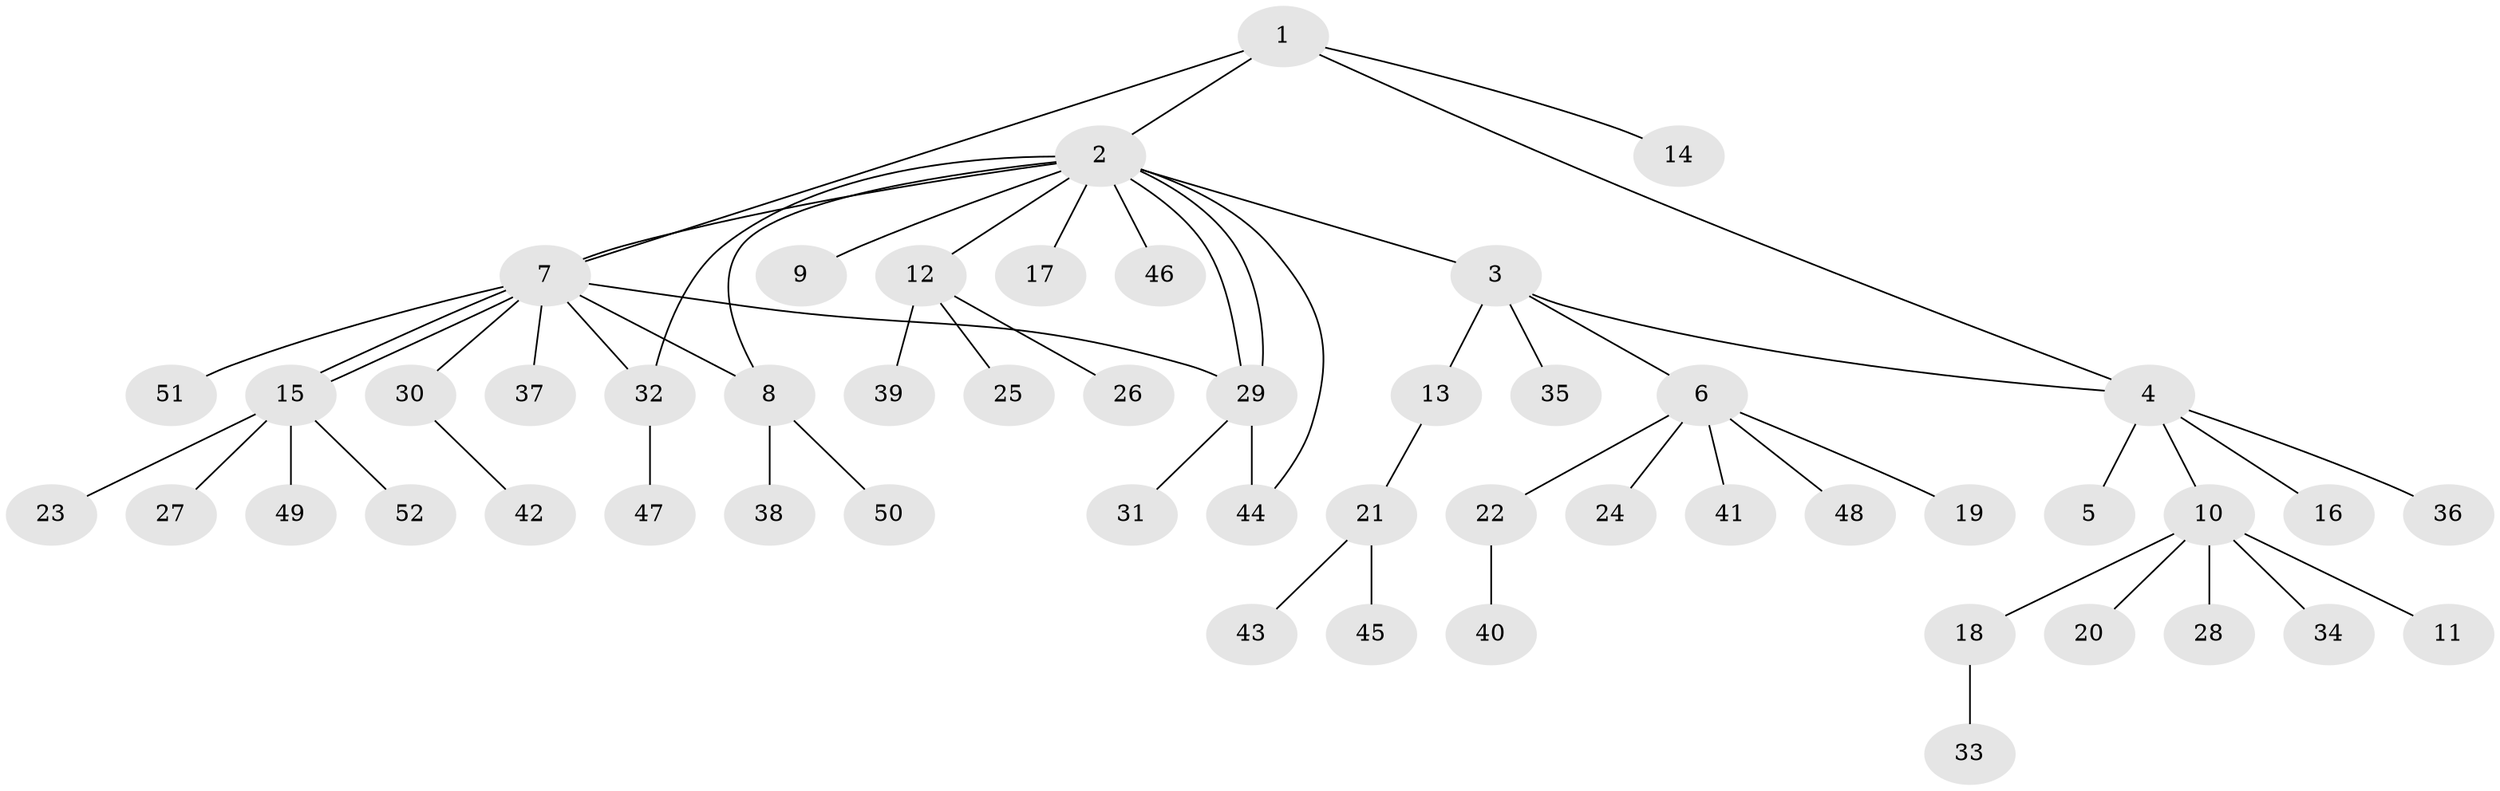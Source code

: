 // coarse degree distribution, {5: 0.0625, 1: 0.5625, 2: 0.15625, 4: 0.09375, 3: 0.0625, 8: 0.0625}
// Generated by graph-tools (version 1.1) at 2025/36/03/04/25 23:36:39]
// undirected, 52 vertices, 59 edges
graph export_dot {
  node [color=gray90,style=filled];
  1;
  2;
  3;
  4;
  5;
  6;
  7;
  8;
  9;
  10;
  11;
  12;
  13;
  14;
  15;
  16;
  17;
  18;
  19;
  20;
  21;
  22;
  23;
  24;
  25;
  26;
  27;
  28;
  29;
  30;
  31;
  32;
  33;
  34;
  35;
  36;
  37;
  38;
  39;
  40;
  41;
  42;
  43;
  44;
  45;
  46;
  47;
  48;
  49;
  50;
  51;
  52;
  1 -- 2;
  1 -- 4;
  1 -- 7;
  1 -- 14;
  2 -- 3;
  2 -- 7;
  2 -- 8;
  2 -- 9;
  2 -- 12;
  2 -- 17;
  2 -- 29;
  2 -- 29;
  2 -- 32;
  2 -- 44;
  2 -- 46;
  3 -- 4;
  3 -- 6;
  3 -- 13;
  3 -- 35;
  4 -- 5;
  4 -- 10;
  4 -- 16;
  4 -- 36;
  6 -- 19;
  6 -- 22;
  6 -- 24;
  6 -- 41;
  6 -- 48;
  7 -- 8;
  7 -- 15;
  7 -- 15;
  7 -- 29;
  7 -- 30;
  7 -- 32;
  7 -- 37;
  7 -- 51;
  8 -- 38;
  8 -- 50;
  10 -- 11;
  10 -- 18;
  10 -- 20;
  10 -- 28;
  10 -- 34;
  12 -- 25;
  12 -- 26;
  12 -- 39;
  13 -- 21;
  15 -- 23;
  15 -- 27;
  15 -- 49;
  15 -- 52;
  18 -- 33;
  21 -- 43;
  21 -- 45;
  22 -- 40;
  29 -- 31;
  29 -- 44;
  30 -- 42;
  32 -- 47;
}
